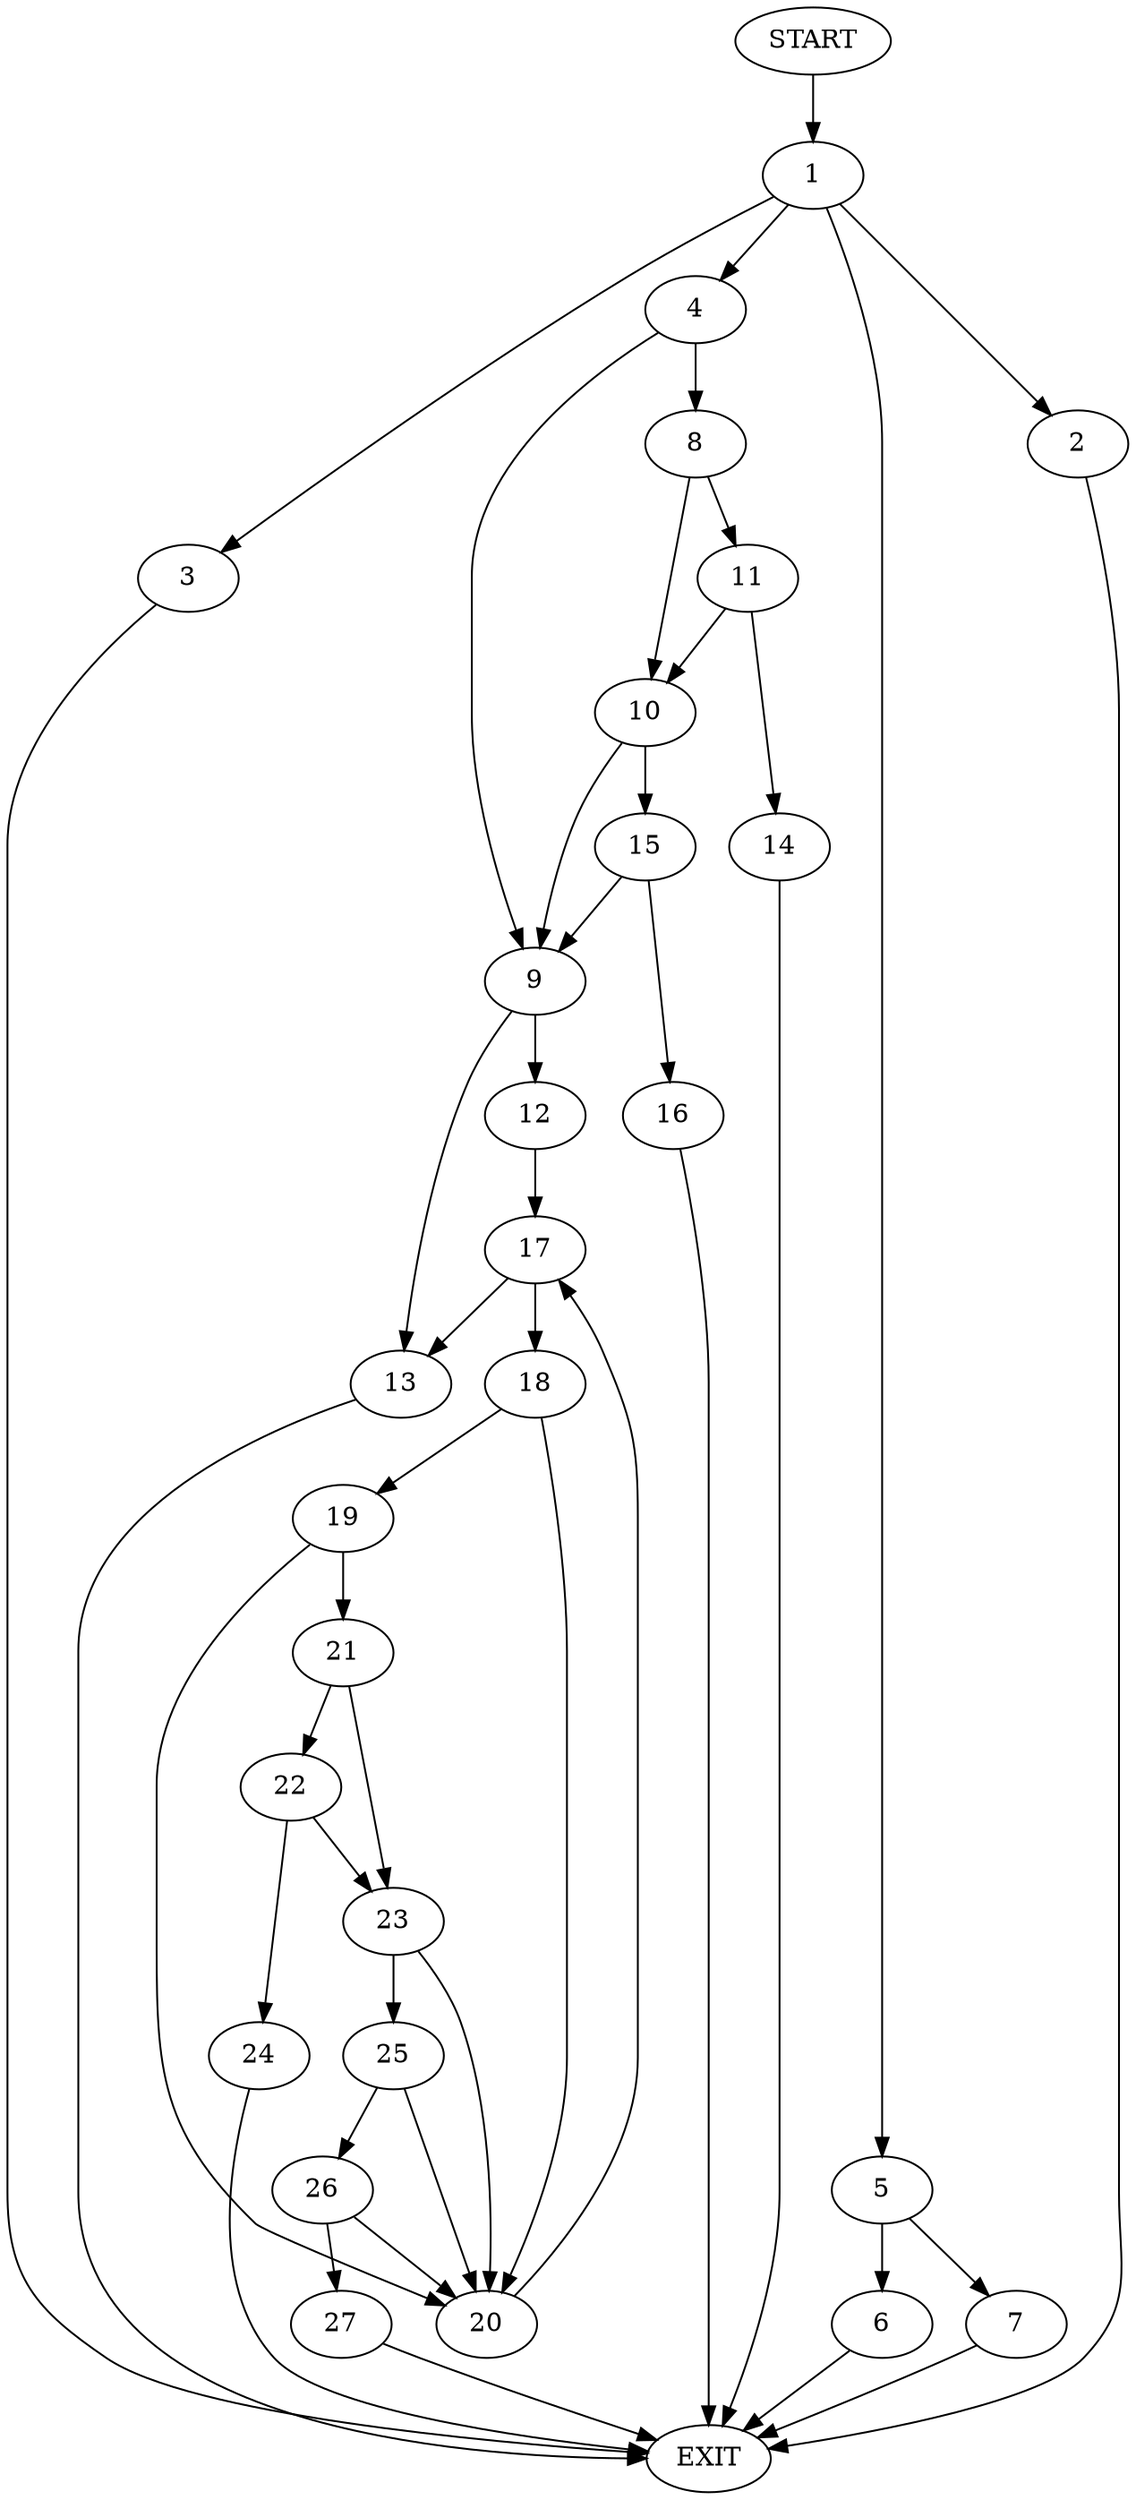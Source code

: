 digraph {
0 [label="START"]
28 [label="EXIT"]
0 -> 1
1 -> 2
1 -> 3
1 -> 4
1 -> 5
5 -> 6
5 -> 7
3 -> 28
4 -> 8
4 -> 9
2 -> 28
8 -> 10
8 -> 11
9 -> 12
9 -> 13
11 -> 10
11 -> 14
10 -> 9
10 -> 15
14 -> 28
15 -> 9
15 -> 16
16 -> 28
12 -> 17
13 -> 28
17 -> 13
17 -> 18
18 -> 19
18 -> 20
19 -> 21
19 -> 20
20 -> 17
21 -> 22
21 -> 23
22 -> 24
22 -> 23
23 -> 20
23 -> 25
24 -> 28
25 -> 20
25 -> 26
26 -> 20
26 -> 27
27 -> 28
7 -> 28
6 -> 28
}
